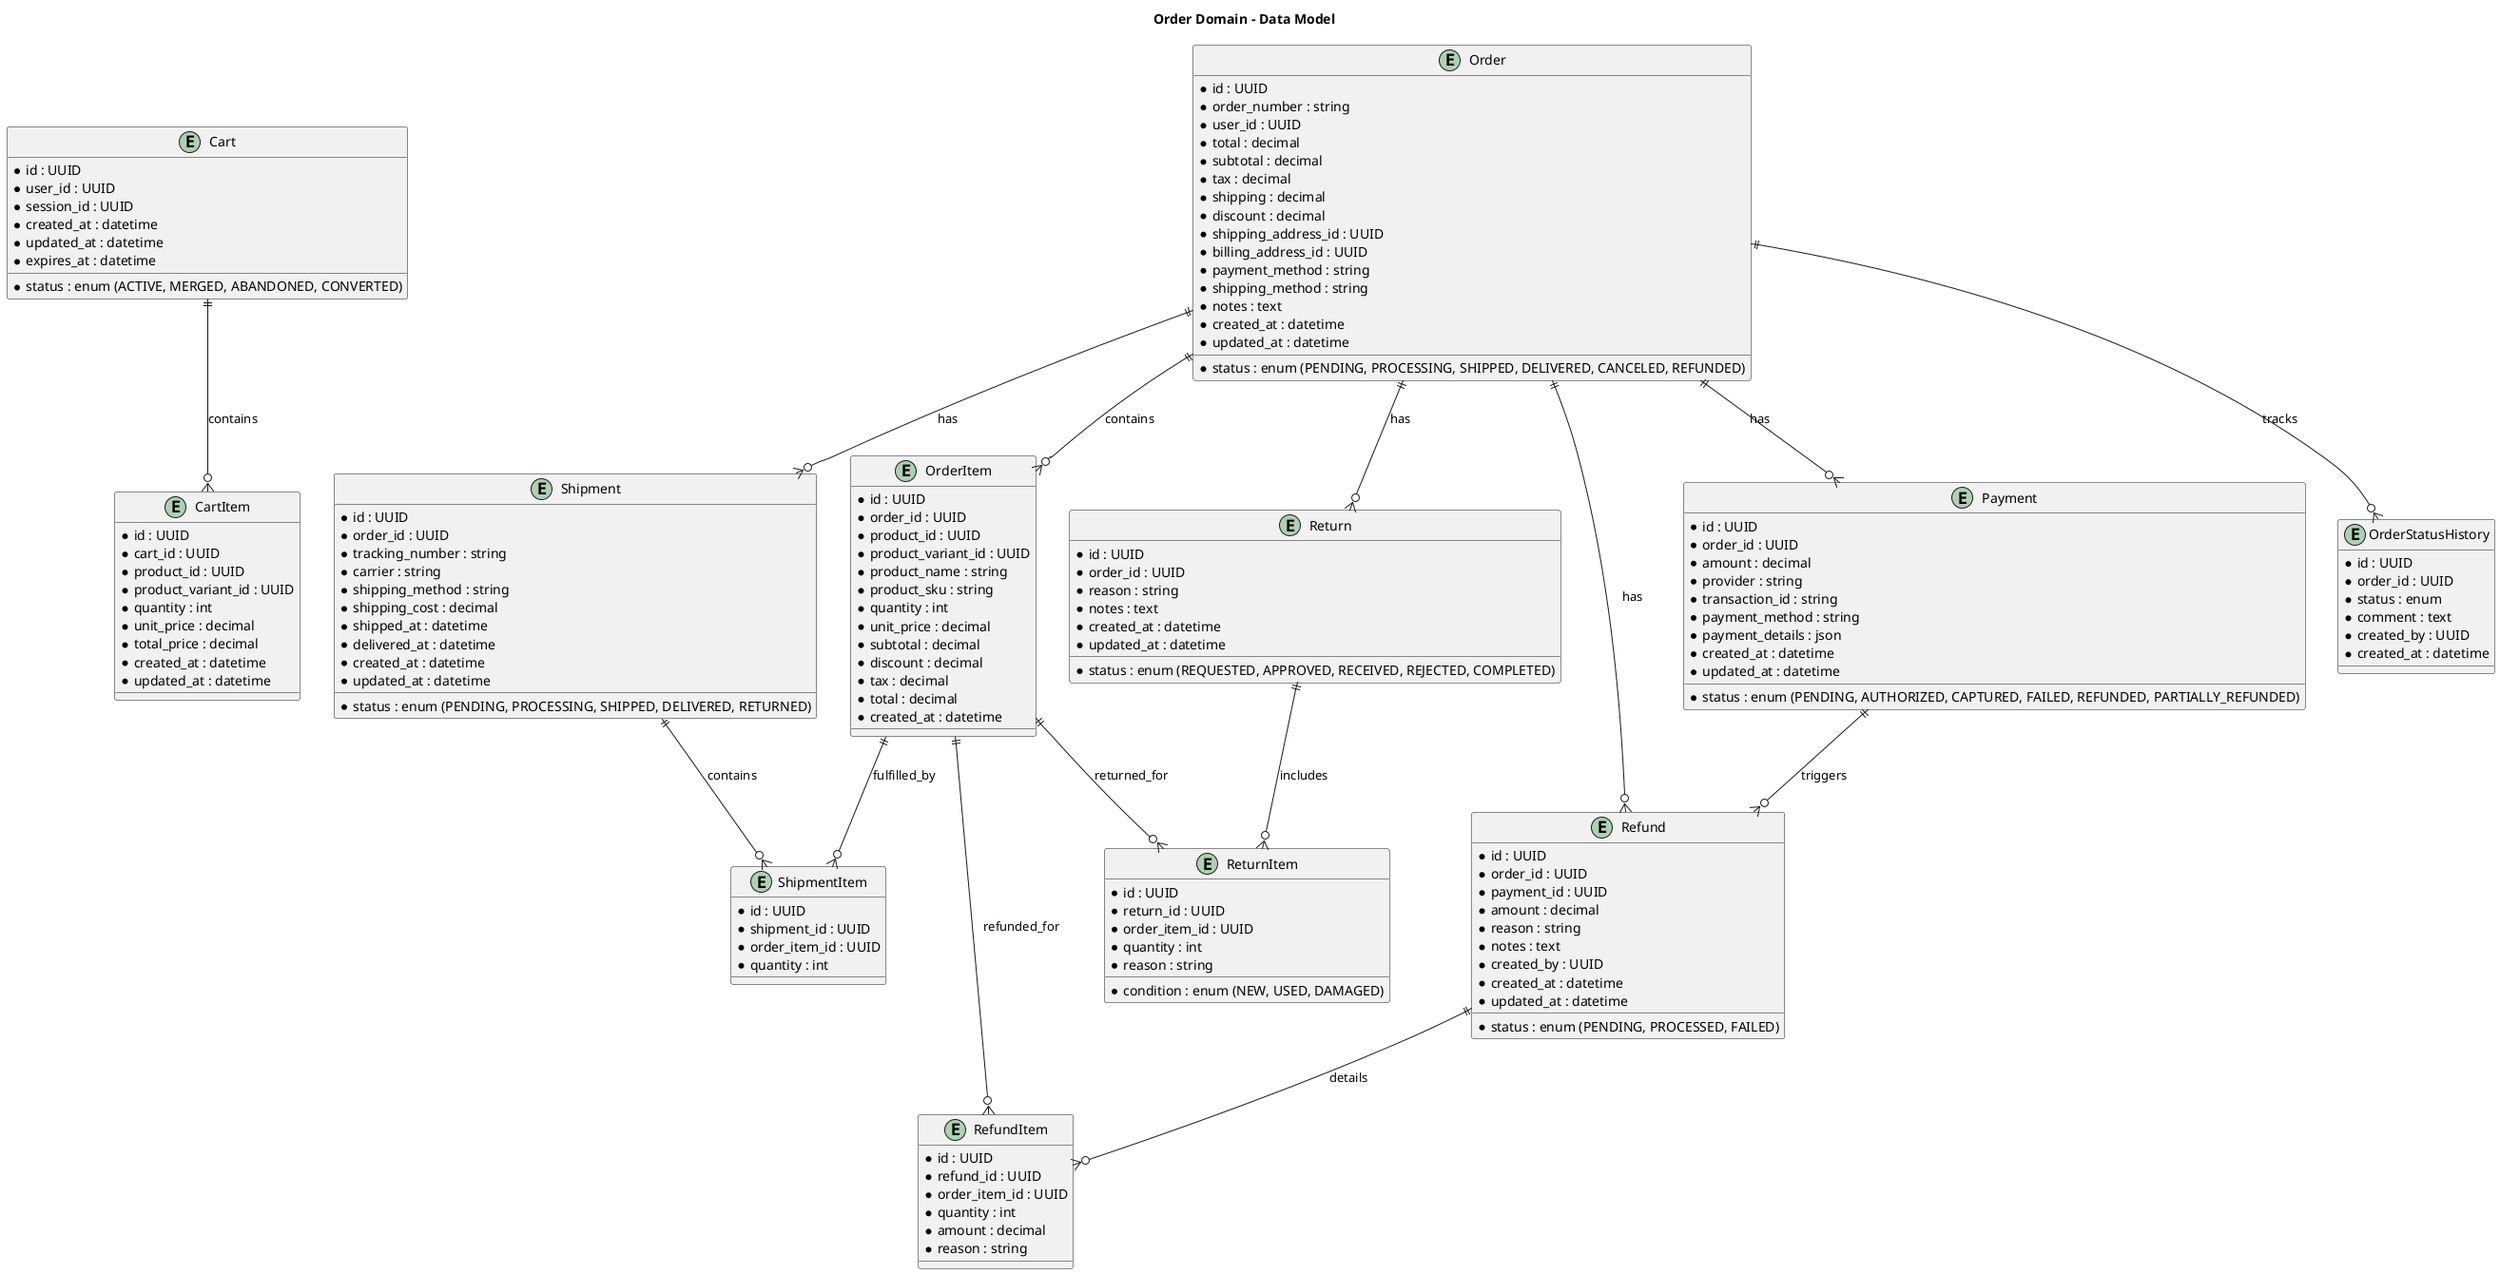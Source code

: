 @startuml Order Domain
' Order Domain Entity-Relationship Diagram for E-commerce Platform

title Order Domain - Data Model

entity "Cart" as cart {
  * id : UUID
  * user_id : UUID
  * session_id : UUID
  * status : enum (ACTIVE, MERGED, ABANDONED, CONVERTED)
  * created_at : datetime
  * updated_at : datetime
  * expires_at : datetime
}

entity "CartItem" as cart_item {
  * id : UUID
  * cart_id : UUID
  * product_id : UUID
  * product_variant_id : UUID
  * quantity : int
  * unit_price : decimal
  * total_price : decimal
  * created_at : datetime
  * updated_at : datetime
}

entity "Order" as order {
  * id : UUID
  * order_number : string
  * user_id : UUID
  * status : enum (PENDING, PROCESSING, SHIPPED, DELIVERED, CANCELED, REFUNDED)
  * total : decimal
  * subtotal : decimal
  * tax : decimal
  * shipping : decimal
  * discount : decimal
  * shipping_address_id : UUID
  * billing_address_id : UUID
  * payment_method : string
  * shipping_method : string
  * notes : text
  * created_at : datetime
  * updated_at : datetime
}

entity "OrderItem" as order_item {
  * id : UUID
  * order_id : UUID
  * product_id : UUID
  * product_variant_id : UUID
  * product_name : string
  * product_sku : string
  * quantity : int
  * unit_price : decimal
  * subtotal : decimal
  * discount : decimal
  * tax : decimal
  * total : decimal
  * created_at : datetime
}

entity "OrderStatusHistory" as status_history {
  * id : UUID
  * order_id : UUID
  * status : enum
  * comment : text
  * created_by : UUID
  * created_at : datetime
}

entity "Payment" as payment {
  * id : UUID
  * order_id : UUID
  * amount : decimal
  * status : enum (PENDING, AUTHORIZED, CAPTURED, FAILED, REFUNDED, PARTIALLY_REFUNDED)
  * provider : string
  * transaction_id : string
  * payment_method : string
  * payment_details : json
  * created_at : datetime
  * updated_at : datetime
}

entity "Refund" as refund {
  * id : UUID
  * order_id : UUID
  * payment_id : UUID
  * amount : decimal
  * status : enum (PENDING, PROCESSED, FAILED)
  * reason : string
  * notes : text
  * created_by : UUID
  * created_at : datetime
  * updated_at : datetime
}

entity "RefundItem" as refund_item {
  * id : UUID
  * refund_id : UUID
  * order_item_id : UUID
  * quantity : int
  * amount : decimal
  * reason : string
}

entity "Shipment" as shipment {
  * id : UUID
  * order_id : UUID
  * status : enum (PENDING, PROCESSING, SHIPPED, DELIVERED, RETURNED)
  * tracking_number : string
  * carrier : string
  * shipping_method : string
  * shipping_cost : decimal
  * shipped_at : datetime
  * delivered_at : datetime
  * created_at : datetime
  * updated_at : datetime
}

entity "ShipmentItem" as shipment_item {
  * id : UUID
  * shipment_id : UUID
  * order_item_id : UUID
  * quantity : int
}

entity "Return" as return {
  * id : UUID
  * order_id : UUID
  * status : enum (REQUESTED, APPROVED, RECEIVED, REJECTED, COMPLETED)
  * reason : string
  * notes : text
  * created_at : datetime
  * updated_at : datetime
}

entity "ReturnItem" as return_item {
  * id : UUID
  * return_id : UUID
  * order_item_id : UUID
  * quantity : int
  * reason : string
  * condition : enum (NEW, USED, DAMAGED)
}

' Relationships
cart ||--o{ cart_item : contains
order ||--o{ order_item : contains
order ||--o{ status_history : tracks
order ||--o{ payment : has
order ||--o{ shipment : has
order ||--o{ refund : has
order ||--o{ return : has
payment ||--o{ refund : triggers
refund ||--o{ refund_item : details
shipment ||--o{ shipment_item : contains
return ||--o{ return_item : includes
order_item ||--o{ shipment_item : fulfilled_by
order_item ||--o{ refund_item : refunded_for
order_item ||--o{ return_item : returned_for

@enduml